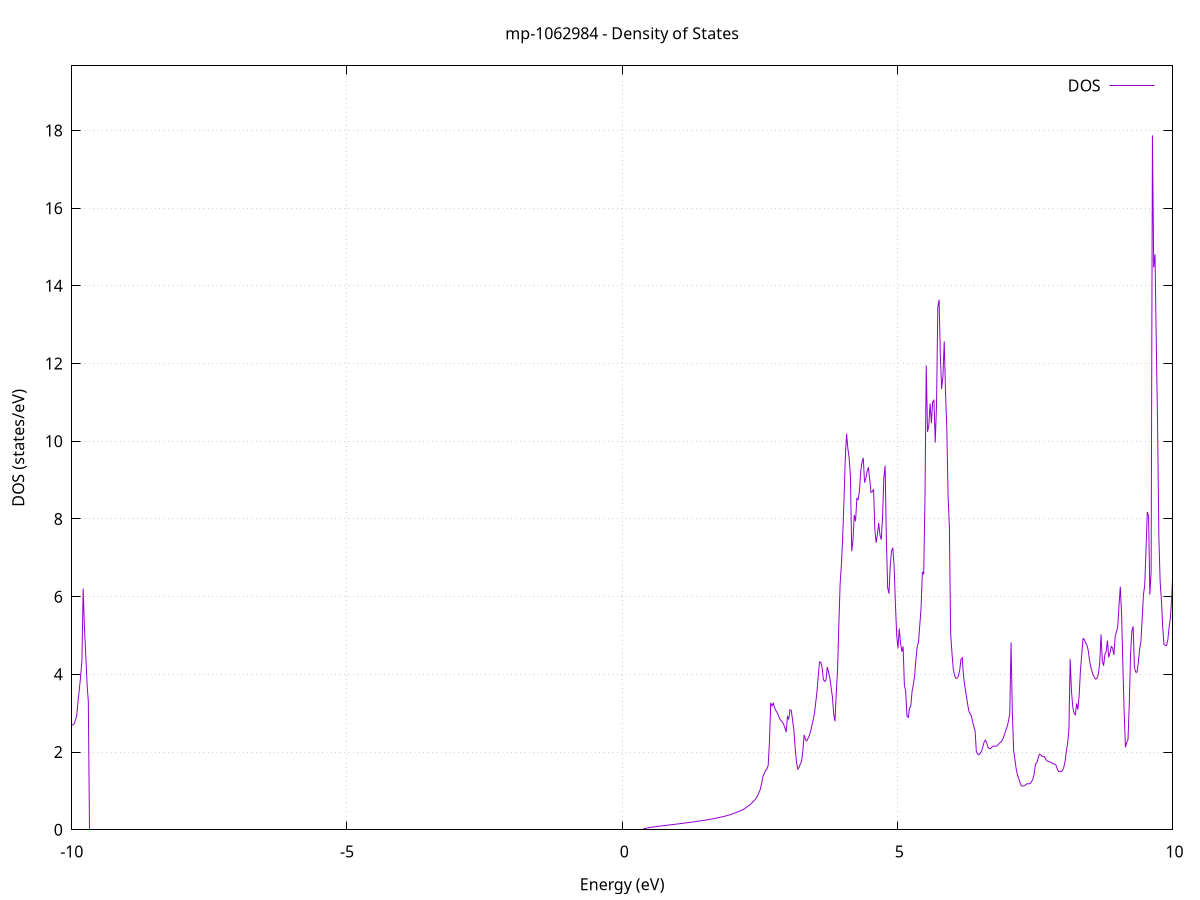 set title 'mp-1062984 - Density of States'
set xlabel 'Energy (eV)'
set ylabel 'DOS (states/eV)'
set grid
set xrange [-10:10]
set yrange [0:19.662]
set xzeroaxis lt -1
set terminal png size 800,600
set output 'mp-1062984_dos_gnuplot.png'
plot '-' using 1:2 with lines title 'DOS'
-33.961800 0.000000
-33.938400 0.000000
-33.915100 0.000000
-33.891700 0.000000
-33.868400 0.000000
-33.845000 0.000000
-33.821700 0.000000
-33.798300 0.000000
-33.775000 0.000000
-33.751600 0.000000
-33.728300 0.000000
-33.704900 0.000000
-33.681600 0.000000
-33.658200 0.000000
-33.634900 0.000000
-33.611500 0.000000
-33.588200 0.000000
-33.564800 0.000000
-33.541500 0.000000
-33.518100 0.000000
-33.494800 0.000000
-33.471400 0.000000
-33.448000 0.000000
-33.424700 0.000000
-33.401300 0.000000
-33.378000 0.000000
-33.354600 0.000000
-33.331300 0.000000
-33.307900 0.000000
-33.284600 0.000000
-33.261200 0.000000
-33.237900 0.000000
-33.214500 0.000000
-33.191200 0.000000
-33.167800 0.000000
-33.144500 0.000000
-33.121100 0.000000
-33.097800 0.000000
-33.074400 0.000000
-33.051100 0.000000
-33.027700 0.000000
-33.004400 0.000000
-32.981000 0.000000
-32.957700 0.000000
-32.934300 0.000000
-32.911000 0.000000
-32.887600 0.000000
-32.864300 0.000000
-32.840900 0.000000
-32.817600 0.000000
-32.794200 0.000000
-32.770900 0.000000
-32.747500 0.000000
-32.724200 0.000000
-32.700800 0.000000
-32.677500 0.000000
-32.654100 0.000000
-32.630700 0.000000
-32.607400 0.000000
-32.584000 0.000000
-32.560700 0.000000
-32.537300 0.000000
-32.514000 0.000000
-32.490600 0.000000
-32.467300 0.000000
-32.443900 0.000000
-32.420600 0.000000
-32.397200 0.000000
-32.373900 0.000000
-32.350500 0.000000
-32.327200 0.000000
-32.303800 0.000000
-32.280500 0.000000
-32.257100 0.000000
-32.233800 0.000000
-32.210400 0.000000
-32.187100 0.000000
-32.163700 0.000000
-32.140400 0.000000
-32.117000 0.000000
-32.093700 0.000000
-32.070300 0.000000
-32.047000 0.000000
-32.023600 0.000000
-32.000300 0.000000
-31.976900 0.000000
-31.953600 0.000000
-31.930200 0.000000
-31.906900 0.000000
-31.883500 0.000000
-31.860200 0.000000
-31.836800 2.226800
-31.813500 12.137300
-31.790100 16.384200
-31.766700 34.181900
-31.743400 15.515200
-31.720000 11.515100
-31.696700 0.000000
-31.673300 0.000000
-31.650000 0.000000
-31.626600 0.000000
-31.603300 0.000000
-31.579900 0.000000
-31.556600 0.000000
-31.533200 0.000000
-31.509900 0.000000
-31.486500 0.000000
-31.463200 0.000000
-31.439800 0.000000
-31.416500 0.000000
-31.393100 0.000000
-31.369800 0.000000
-31.346400 0.000000
-31.323100 0.000000
-31.299700 0.000000
-31.276400 0.000000
-31.253000 0.000000
-31.229700 0.000000
-31.206300 0.000000
-31.183000 0.000000
-31.159600 0.000000
-31.136300 0.000000
-31.112900 0.000000
-31.089600 0.000000
-31.066200 0.000000
-31.042900 0.000000
-31.019500 0.000000
-30.996200 0.000000
-30.972800 0.000000
-30.949400 0.000000
-30.926100 0.000000
-30.902700 0.000000
-30.879400 0.000000
-30.856000 0.000000
-30.832700 0.000000
-30.809300 0.000000
-30.786000 0.000000
-30.762600 0.000000
-30.739300 0.000000
-30.715900 0.000000
-30.692600 0.000000
-30.669200 0.000000
-30.645900 0.000000
-30.622500 0.000000
-30.599200 0.000000
-30.575800 0.000000
-30.552500 0.000000
-30.529100 0.000000
-30.505800 0.000000
-30.482400 0.000000
-30.459100 0.000000
-30.435700 0.000000
-30.412400 0.000000
-30.389000 0.000000
-30.365700 0.000000
-30.342300 0.000000
-30.319000 0.000000
-30.295600 0.000000
-30.272300 0.000000
-30.248900 0.000000
-30.225600 0.000000
-30.202200 0.000000
-30.178900 0.000000
-30.155500 0.000000
-30.132100 0.000000
-30.108800 0.000000
-30.085400 0.000000
-30.062100 0.000000
-30.038700 0.000000
-30.015400 0.000000
-29.992000 0.000000
-29.968700 0.000000
-29.945300 0.000000
-29.922000 0.000000
-29.898600 0.000000
-29.875300 0.000000
-29.851900 0.000000
-29.828600 0.000000
-29.805200 0.000000
-29.781900 0.000000
-29.758500 0.000000
-29.735200 0.000000
-29.711800 0.000000
-29.688500 0.000000
-29.665100 0.000000
-29.641800 0.000000
-29.618400 0.000000
-29.595100 0.000000
-29.571700 0.000000
-29.548400 0.000000
-29.525000 0.000000
-29.501700 0.000000
-29.478300 0.000000
-29.455000 0.000000
-29.431600 0.000000
-29.408300 0.000000
-29.384900 0.000000
-29.361600 0.000000
-29.338200 0.000000
-29.314800 0.000000
-29.291500 0.000000
-29.268100 0.000000
-29.244800 0.000000
-29.221400 0.000000
-29.198100 0.000000
-29.174700 0.000000
-29.151400 0.000000
-29.128000 0.000000
-29.104700 0.000000
-29.081300 0.000000
-29.058000 0.000000
-29.034600 0.000000
-29.011300 0.000000
-28.987900 0.000000
-28.964600 0.000000
-28.941200 0.000000
-28.917900 0.000000
-28.894500 0.000000
-28.871200 0.000000
-28.847800 0.000000
-28.824500 0.000000
-28.801100 0.000000
-28.777800 0.000000
-28.754400 0.000000
-28.731100 0.000000
-28.707700 0.000000
-28.684400 0.000000
-28.661000 0.000000
-28.637700 0.000000
-28.614300 0.000000
-28.591000 0.000000
-28.567600 0.000000
-28.544300 0.000000
-28.520900 0.000000
-28.497600 0.000000
-28.474200 0.000000
-28.450800 0.000000
-28.427500 0.000000
-28.404100 0.000000
-28.380800 0.000000
-28.357400 0.000000
-28.334100 0.000000
-28.310700 0.000000
-28.287400 0.000000
-28.264000 0.000000
-28.240700 0.000000
-28.217300 0.000000
-28.194000 0.000000
-28.170600 0.000000
-28.147300 0.000000
-28.123900 0.000000
-28.100600 0.000000
-28.077200 0.000000
-28.053900 0.000000
-28.030500 0.000000
-28.007200 0.000000
-27.983800 0.000000
-27.960500 0.000000
-27.937100 0.000000
-27.913800 0.000000
-27.890400 0.000000
-27.867100 0.000000
-27.843700 0.000000
-27.820400 0.000000
-27.797000 0.000000
-27.773700 0.000000
-27.750300 0.000000
-27.727000 0.000000
-27.703600 0.000000
-27.680300 0.000000
-27.656900 0.000000
-27.633500 0.000000
-27.610200 0.000000
-27.586800 0.000000
-27.563500 0.000000
-27.540100 0.000000
-27.516800 0.000000
-27.493400 0.000000
-27.470100 0.000000
-27.446700 0.000000
-27.423400 0.000000
-27.400000 0.000000
-27.376700 0.000000
-27.353300 0.000000
-27.330000 0.000000
-27.306600 0.000000
-27.283300 0.000000
-27.259900 0.000000
-27.236600 0.000000
-27.213200 0.000000
-27.189900 0.000000
-27.166500 0.000000
-27.143200 0.000000
-27.119800 0.000000
-27.096500 0.000000
-27.073100 0.000000
-27.049800 0.000000
-27.026400 0.000000
-27.003100 0.000000
-26.979700 0.000000
-26.956400 0.000000
-26.933000 0.000000
-26.909700 0.000000
-26.886300 0.000000
-26.863000 0.000000
-26.839600 0.000000
-26.816200 0.000000
-26.792900 0.000000
-26.769500 0.000000
-26.746200 0.000000
-26.722800 0.000000
-26.699500 0.000000
-26.676100 0.000000
-26.652800 0.000000
-26.629400 0.000000
-26.606100 0.000000
-26.582700 0.000000
-26.559400 0.000000
-26.536000 0.000000
-26.512700 0.000000
-26.489300 0.000000
-26.466000 0.000000
-26.442600 0.000000
-26.419300 0.000000
-26.395900 0.000000
-26.372600 0.000000
-26.349200 0.000000
-26.325900 0.000000
-26.302500 0.000000
-26.279200 0.000000
-26.255800 0.000000
-26.232500 0.000000
-26.209100 0.000000
-26.185800 0.000000
-26.162400 0.000000
-26.139100 0.000000
-26.115700 0.000000
-26.092400 0.000000
-26.069000 0.000000
-26.045700 0.000000
-26.022300 0.000000
-25.998900 0.000000
-25.975600 0.000000
-25.952200 0.000000
-25.928900 0.000000
-25.905500 0.000000
-25.882200 0.000000
-25.858800 0.000000
-25.835500 0.000000
-25.812100 0.000000
-25.788800 0.000000
-25.765400 0.000000
-25.742100 0.000000
-25.718700 0.000000
-25.695400 0.000000
-25.672000 0.000000
-25.648700 0.000000
-25.625300 0.000000
-25.602000 0.000000
-25.578600 0.000000
-25.555300 0.000000
-25.531900 0.000000
-25.508600 0.000000
-25.485200 0.000000
-25.461900 0.000000
-25.438500 0.000000
-25.415200 0.000000
-25.391800 0.000000
-25.368500 0.000000
-25.345100 0.000000
-25.321800 0.000000
-25.298400 0.000000
-25.275100 0.000000
-25.251700 0.000000
-25.228400 0.000000
-25.205000 0.000000
-25.181600 0.000000
-25.158300 0.000000
-25.134900 0.000000
-25.111600 0.000000
-25.088200 0.000000
-25.064900 0.000000
-25.041500 0.000000
-25.018200 0.000000
-24.994800 0.000000
-24.971500 0.000000
-24.948100 0.000000
-24.924800 0.000000
-24.901400 0.000000
-24.878100 0.000000
-24.854700 0.000000
-24.831400 0.000000
-24.808000 0.000000
-24.784700 0.000000
-24.761300 0.000000
-24.738000 0.000000
-24.714600 0.000000
-24.691300 0.000000
-24.667900 0.000000
-24.644600 0.000000
-24.621200 0.000000
-24.597900 0.000000
-24.574500 0.000000
-24.551200 0.000000
-24.527800 0.000000
-24.504500 0.000000
-24.481100 0.000000
-24.457800 0.000000
-24.434400 0.000000
-24.411100 0.000000
-24.387700 0.000000
-24.364400 0.000000
-24.341000 0.000000
-24.317600 0.000000
-24.294300 0.000000
-24.270900 0.000000
-24.247600 0.000000
-24.224200 0.000000
-24.200900 0.000000
-24.177500 0.000000
-24.154200 0.000000
-24.130800 0.000000
-24.107500 0.000000
-24.084100 0.000000
-24.060800 0.000000
-24.037400 0.000000
-24.014100 0.000000
-23.990700 0.000000
-23.967400 0.000000
-23.944000 0.000000
-23.920700 0.000000
-23.897300 0.000000
-23.874000 0.000000
-23.850600 0.000000
-23.827300 0.000000
-23.803900 0.000000
-23.780600 0.000000
-23.757200 0.000000
-23.733900 0.000000
-23.710500 0.000000
-23.687200 0.000000
-23.663800 0.000000
-23.640500 0.000000
-23.617100 0.000000
-23.593800 0.000000
-23.570400 0.000000
-23.547100 0.000000
-23.523700 0.000000
-23.500300 0.000000
-23.477000 0.000000
-23.453600 0.000000
-23.430300 0.000000
-23.406900 0.000000
-23.383600 0.000000
-23.360200 0.000000
-23.336900 0.000000
-23.313500 0.000000
-23.290200 0.000000
-23.266800 0.000000
-23.243500 0.000000
-23.220100 0.000000
-23.196800 0.000000
-23.173400 0.000000
-23.150100 0.000000
-23.126700 0.000000
-23.103400 0.000000
-23.080000 0.000000
-23.056700 0.000000
-23.033300 0.000000
-23.010000 0.000000
-22.986600 0.000000
-22.963300 0.000000
-22.939900 0.000000
-22.916600 0.000000
-22.893200 0.000000
-22.869900 0.000000
-22.846500 0.000000
-22.823200 0.000000
-22.799800 0.000000
-22.776500 0.000000
-22.753100 0.000000
-22.729800 0.000000
-22.706400 0.000000
-22.683000 0.000000
-22.659700 0.000000
-22.636300 0.000000
-22.613000 0.000000
-22.589600 0.000000
-22.566300 0.000000
-22.542900 0.000000
-22.519600 0.000000
-22.496200 0.000000
-22.472900 0.000000
-22.449500 0.000000
-22.426200 0.000000
-22.402800 0.000000
-22.379500 0.000000
-22.356100 0.000000
-22.332800 0.000000
-22.309400 0.000000
-22.286100 0.000000
-22.262700 0.000000
-22.239400 0.000000
-22.216000 0.000000
-22.192700 0.000000
-22.169300 0.000000
-22.146000 0.000000
-22.122600 0.000000
-22.099300 0.000000
-22.075900 0.000000
-22.052600 0.000000
-22.029200 0.000000
-22.005900 0.000000
-21.982500 0.000000
-21.959200 0.000000
-21.935800 0.000000
-21.912500 0.000000
-21.889100 0.000000
-21.865700 0.000000
-21.842400 0.000000
-21.819000 0.000000
-21.795700 0.000000
-21.772300 0.000000
-21.749000 0.000000
-21.725600 0.000000
-21.702300 0.000000
-21.678900 0.000000
-21.655600 0.000000
-21.632200 0.000000
-21.608900 0.000000
-21.585500 0.000000
-21.562200 0.000000
-21.538800 0.000000
-21.515500 0.000000
-21.492100 0.000000
-21.468800 0.000000
-21.445400 0.000000
-21.422100 0.000000
-21.398700 0.000000
-21.375400 0.000000
-21.352000 0.000000
-21.328700 0.000000
-21.305300 0.000000
-21.282000 0.000000
-21.258600 0.000000
-21.235300 0.000000
-21.211900 0.000000
-21.188600 0.000000
-21.165200 0.000000
-21.141900 0.000000
-21.118500 0.000000
-21.095200 0.000000
-21.071800 0.000000
-21.048500 0.000000
-21.025100 0.000000
-21.001700 0.000000
-20.978400 0.000000
-20.955000 0.000000
-20.931700 0.000000
-20.908300 0.000000
-20.885000 0.000000
-20.861600 0.000000
-20.838300 0.000000
-20.814900 0.000000
-20.791600 0.000000
-20.768200 0.000000
-20.744900 0.000000
-20.721500 0.000000
-20.698200 0.000000
-20.674800 0.000000
-20.651500 0.000000
-20.628100 0.000000
-20.604800 0.000000
-20.581400 0.000000
-20.558100 0.000000
-20.534700 0.000000
-20.511400 0.000000
-20.488000 0.000000
-20.464700 0.000000
-20.441300 0.000000
-20.418000 0.000000
-20.394600 0.000000
-20.371300 0.000000
-20.347900 0.000000
-20.324600 0.000000
-20.301200 0.000000
-20.277900 0.000000
-20.254500 0.000000
-20.231200 0.000000
-20.207800 0.000000
-20.184400 0.000000
-20.161100 0.000000
-20.137700 0.000000
-20.114400 0.000000
-20.091000 0.000000
-20.067700 0.000000
-20.044300 0.000000
-20.021000 0.000000
-19.997600 0.000000
-19.974300 0.000000
-19.950900 0.000000
-19.927600 0.000000
-19.904200 0.000000
-19.880900 0.000000
-19.857500 0.000000
-19.834200 0.000000
-19.810800 0.000000
-19.787500 0.000000
-19.764100 0.000000
-19.740800 0.000000
-19.717400 0.000000
-19.694100 0.000000
-19.670700 0.000000
-19.647400 0.000000
-19.624000 0.000000
-19.600700 0.000000
-19.577300 0.000000
-19.554000 0.000000
-19.530600 0.000000
-19.507300 0.000000
-19.483900 0.000000
-19.460600 0.000000
-19.437200 0.000000
-19.413900 0.000000
-19.390500 0.000000
-19.367100 0.000000
-19.343800 0.000000
-19.320400 0.000000
-19.297100 0.000000
-19.273700 0.000000
-19.250400 0.000000
-19.227000 0.000000
-19.203700 0.000000
-19.180300 0.000000
-19.157000 0.000000
-19.133600 0.000000
-19.110300 0.000000
-19.086900 0.000000
-19.063600 0.000000
-19.040200 0.000000
-19.016900 0.000000
-18.993500 0.000000
-18.970200 0.000000
-18.946800 0.000000
-18.923500 0.000000
-18.900100 0.000000
-18.876800 0.000000
-18.853400 0.000000
-18.830100 0.000000
-18.806700 0.000000
-18.783400 0.000000
-18.760000 0.000000
-18.736700 0.000000
-18.713300 0.000000
-18.690000 0.000000
-18.666600 0.000000
-18.643300 0.000000
-18.619900 0.000000
-18.596600 0.000000
-18.573200 0.000000
-18.549800 0.000000
-18.526500 0.000000
-18.503100 0.000000
-18.479800 0.000000
-18.456400 0.000000
-18.433100 0.000000
-18.409700 0.000000
-18.386400 0.000000
-18.363000 0.000000
-18.339700 0.000000
-18.316300 0.000000
-18.293000 0.000000
-18.269600 0.000000
-18.246300 0.000000
-18.222900 0.000000
-18.199600 0.000000
-18.176200 0.000000
-18.152900 0.000000
-18.129500 0.000000
-18.106200 0.000000
-18.082800 0.000000
-18.059500 0.000000
-18.036100 0.000000
-18.012800 0.000000
-17.989400 0.000000
-17.966100 0.000000
-17.942700 0.000000
-17.919400 0.000000
-17.896000 0.000000
-17.872700 0.000000
-17.849300 0.000000
-17.826000 0.000000
-17.802600 0.000000
-17.779300 0.000000
-17.755900 0.000000
-17.732600 0.000000
-17.709200 0.000000
-17.685800 0.000000
-17.662500 0.000000
-17.639100 0.000000
-17.615800 0.000000
-17.592400 0.000000
-17.569100 0.000000
-17.545700 0.000000
-17.522400 0.000000
-17.499000 0.000000
-17.475700 0.000000
-17.452300 0.000000
-17.429000 0.000000
-17.405600 0.000000
-17.382300 0.000000
-17.358900 0.000000
-17.335600 0.000000
-17.312200 0.000000
-17.288900 0.000000
-17.265500 0.000000
-17.242200 0.000000
-17.218800 0.000000
-17.195500 0.000000
-17.172100 0.000000
-17.148800 0.000000
-17.125400 0.000000
-17.102100 0.000000
-17.078700 0.000000
-17.055400 0.000000
-17.032000 0.000000
-17.008700 0.000000
-16.985300 0.000000
-16.962000 0.000000
-16.938600 0.000000
-16.915300 0.000000
-16.891900 0.000000
-16.868500 0.000000
-16.845200 0.000000
-16.821800 0.000000
-16.798500 0.000000
-16.775100 0.000000
-16.751800 0.000000
-16.728400 0.000000
-16.705100 0.000000
-16.681700 0.000000
-16.658400 0.000000
-16.635000 0.000000
-16.611700 0.000000
-16.588300 0.000000
-16.565000 0.000000
-16.541600 0.000000
-16.518300 0.000000
-16.494900 0.000000
-16.471600 0.000000
-16.448200 0.000000
-16.424900 0.000000
-16.401500 0.000000
-16.378200 0.000000
-16.354800 0.000000
-16.331500 0.000000
-16.308100 0.000000
-16.284800 0.000000
-16.261400 0.000000
-16.238100 0.000000
-16.214700 0.000000
-16.191400 0.000000
-16.168000 0.000000
-16.144700 0.000000
-16.121300 0.000000
-16.098000 0.000000
-16.074600 0.000000
-16.051200 0.000000
-16.027900 0.000000
-16.004500 0.000000
-15.981200 0.000000
-15.957800 0.000000
-15.934500 0.000000
-15.911100 0.000000
-15.887800 0.000000
-15.864400 0.000000
-15.841100 0.000000
-15.817700 0.000000
-15.794400 0.000000
-15.771000 0.000000
-15.747700 0.000000
-15.724300 0.000000
-15.701000 0.000000
-15.677600 0.000000
-15.654300 0.000000
-15.630900 0.000000
-15.607600 0.000000
-15.584200 0.000000
-15.560900 0.000000
-15.537500 0.000000
-15.514200 0.000000
-15.490800 0.000000
-15.467500 0.000000
-15.444100 0.000000
-15.420800 0.000000
-15.397400 0.000000
-15.374100 0.000000
-15.350700 0.000000
-15.327400 0.000000
-15.304000 0.000000
-15.280700 0.000000
-15.257300 0.000000
-15.233900 0.000000
-15.210600 0.000000
-15.187200 0.000000
-15.163900 0.000000
-15.140500 0.000000
-15.117200 0.000000
-15.093800 0.000000
-15.070500 0.000000
-15.047100 0.000000
-15.023800 0.000000
-15.000400 0.000000
-14.977100 0.000000
-14.953700 0.000000
-14.930400 0.000000
-14.907000 0.000000
-14.883700 0.000000
-14.860300 0.000000
-14.837000 0.000000
-14.813600 0.000000
-14.790300 0.000000
-14.766900 0.000000
-14.743600 0.000000
-14.720200 0.000000
-14.696900 0.000000
-14.673500 0.000000
-14.650200 0.000000
-14.626800 0.000000
-14.603500 0.000000
-14.580100 0.000000
-14.556800 0.000000
-14.533400 0.000000
-14.510100 0.000000
-14.486700 0.000000
-14.463400 0.000000
-14.440000 0.000000
-14.416700 0.000000
-14.393300 0.000000
-14.369900 0.000000
-14.346600 0.000000
-14.323200 0.000000
-14.299900 0.000000
-14.276500 0.000000
-14.253200 0.000000
-14.229800 0.000000
-14.206500 0.000000
-14.183100 0.000000
-14.159800 0.000000
-14.136400 0.000000
-14.113100 0.000000
-14.089700 0.000000
-14.066400 0.000000
-14.043000 0.000000
-14.019700 0.000000
-13.996300 0.000000
-13.973000 0.000000
-13.949600 0.000000
-13.926300 0.000000
-13.902900 0.000000
-13.879600 0.000000
-13.856200 0.000000
-13.832900 0.000000
-13.809500 0.000000
-13.786200 0.000000
-13.762800 0.000000
-13.739500 0.000000
-13.716100 0.000000
-13.692800 0.000000
-13.669400 0.000000
-13.646100 0.000000
-13.622700 0.000000
-13.599400 0.000000
-13.576000 0.000000
-13.552600 0.000000
-13.529300 0.000000
-13.505900 0.000000
-13.482600 0.000000
-13.459200 0.000000
-13.435900 0.000000
-13.412500 0.000000
-13.389200 0.000000
-13.365800 0.000000
-13.342500 0.000000
-13.319100 0.000000
-13.295800 0.000000
-13.272400 0.000000
-13.249100 0.000000
-13.225700 0.000000
-13.202400 0.000000
-13.179000 0.000000
-13.155700 0.000000
-13.132300 0.000000
-13.109000 0.000000
-13.085600 0.000000
-13.062300 0.000000
-13.038900 0.000000
-13.015600 0.000000
-12.992200 0.000000
-12.968900 0.000000
-12.945500 0.000000
-12.922200 0.000000
-12.898800 0.000000
-12.875500 0.000000
-12.852100 0.000000
-12.828800 0.000000
-12.805400 0.000000
-12.782100 0.000000
-12.758700 0.000000
-12.735300 0.000000
-12.712000 0.000000
-12.688600 0.000000
-12.665300 0.000000
-12.641900 0.000000
-12.618600 0.000000
-12.595200 0.000000
-12.571900 0.000000
-12.548500 0.000000
-12.525200 0.000000
-12.501800 0.000000
-12.478500 0.000000
-12.455100 0.000000
-12.431800 0.000000
-12.408400 0.000000
-12.385100 0.000000
-12.361700 0.000000
-12.338400 0.000000
-12.315000 0.000000
-12.291700 0.000000
-12.268300 0.000000
-12.245000 0.000000
-12.221600 0.000000
-12.198300 0.000000
-12.174900 0.000000
-12.151600 0.000000
-12.128200 0.000000
-12.104900 0.000000
-12.081500 0.000000
-12.058200 0.000000
-12.034800 0.000000
-12.011500 0.000000
-11.988100 0.000000
-11.964800 0.000000
-11.941400 0.000000
-11.918000 0.000000
-11.894700 0.000000
-11.871300 0.000000
-11.848000 0.000000
-11.824600 0.000000
-11.801300 0.000000
-11.777900 0.000000
-11.754600 0.000000
-11.731200 0.000000
-11.707900 0.000000
-11.684500 0.000000
-11.661200 0.000000
-11.637800 0.000000
-11.614500 0.000000
-11.591100 0.000000
-11.567800 0.000000
-11.544400 0.000000
-11.521100 0.000000
-11.497700 0.000000
-11.474400 0.000000
-11.451000 0.000000
-11.427700 0.000000
-11.404300 0.000000
-11.381000 0.000000
-11.357600 0.000000
-11.334300 0.000000
-11.310900 0.000000
-11.287600 0.000000
-11.264200 0.000000
-11.240900 0.000000
-11.217500 0.000000
-11.194200 0.000000
-11.170800 0.000000
-11.147500 0.000000
-11.124100 0.000000
-11.100800 0.000000
-11.077400 0.000000
-11.054000 0.000000
-11.030700 0.000000
-11.007300 0.000000
-10.984000 0.000000
-10.960600 0.000000
-10.937300 3.725600
-10.913900 3.326500
-10.890600 3.837100
-10.867200 3.883900
-10.843900 5.540700
-10.820500 6.101600
-10.797200 5.324600
-10.773800 4.244400
-10.750500 3.999800
-10.727100 4.029300
-10.703800 4.385300
-10.680400 4.732500
-10.657100 4.534100
-10.633700 5.498400
-10.610400 5.352700
-10.587000 4.780100
-10.563700 4.593600
-10.540300 4.820900
-10.517000 4.302700
-10.493600 4.791600
-10.470300 6.038500
-10.446900 7.047000
-10.423600 8.145600
-10.400200 11.884400
-10.376900 12.350800
-10.353500 12.482000
-10.330200 7.981100
-10.306800 9.979800
-10.283500 9.888200
-10.260100 2.522100
-10.236700 2.410400
-10.213400 2.413200
-10.190000 2.380700
-10.166700 2.649900
-10.143300 2.306800
-10.120000 2.373100
-10.096600 2.358300
-10.073300 2.398200
-10.049900 2.420100
-10.026600 2.532900
-10.003200 2.702700
-9.979900 2.699800
-9.956500 2.726000
-9.933200 2.824400
-9.909800 2.944500
-9.886500 3.319200
-9.863100 3.609500
-9.839800 3.950700
-9.816400 4.339600
-9.793100 6.207400
-9.769700 5.188600
-9.746400 4.509700
-9.723000 3.758000
-9.699700 3.302600
-9.676300 0.000000
-9.653000 0.000000
-9.629600 0.000000
-9.606300 0.000000
-9.582900 0.000000
-9.559600 0.000000
-9.536200 0.000000
-9.512900 0.000000
-9.489500 0.000000
-9.466200 0.000000
-9.442800 0.000000
-9.419400 0.000000
-9.396100 0.000000
-9.372700 0.000000
-9.349400 0.000000
-9.326000 0.000000
-9.302700 0.000000
-9.279300 0.000000
-9.256000 0.000000
-9.232600 0.000000
-9.209300 0.000000
-9.185900 0.000000
-9.162600 0.000000
-9.139200 0.000000
-9.115900 0.000000
-9.092500 0.000000
-9.069200 0.000000
-9.045800 0.000000
-9.022500 0.000000
-8.999100 0.000000
-8.975800 0.000000
-8.952400 0.000000
-8.929100 0.000000
-8.905700 0.000000
-8.882400 0.000000
-8.859000 0.000000
-8.835700 0.000000
-8.812300 0.000000
-8.789000 0.000000
-8.765600 0.000000
-8.742300 0.000000
-8.718900 0.000000
-8.695600 0.000000
-8.672200 0.000000
-8.648900 0.000000
-8.625500 0.000000
-8.602100 0.000000
-8.578800 0.000000
-8.555400 0.000000
-8.532100 0.000000
-8.508700 0.000000
-8.485400 0.000000
-8.462000 0.000000
-8.438700 0.000000
-8.415300 0.000000
-8.392000 0.000000
-8.368600 0.000000
-8.345300 0.000000
-8.321900 0.000000
-8.298600 0.000000
-8.275200 0.000000
-8.251900 0.000000
-8.228500 0.000000
-8.205200 0.000000
-8.181800 0.000000
-8.158500 0.000000
-8.135100 0.000000
-8.111800 0.000000
-8.088400 0.000000
-8.065100 0.000000
-8.041700 0.000000
-8.018400 0.000000
-7.995000 0.000000
-7.971700 0.000000
-7.948300 0.000000
-7.925000 0.000000
-7.901600 0.000000
-7.878300 0.000000
-7.854900 0.000000
-7.831600 0.000000
-7.808200 0.000000
-7.784900 0.000000
-7.761500 0.000000
-7.738100 0.000000
-7.714800 0.000000
-7.691400 0.000000
-7.668100 0.000000
-7.644700 0.000000
-7.621400 0.000000
-7.598000 0.000000
-7.574700 0.000000
-7.551300 0.000000
-7.528000 0.000000
-7.504600 0.000000
-7.481300 0.000000
-7.457900 0.000000
-7.434600 0.000000
-7.411200 0.000000
-7.387900 0.000000
-7.364500 0.000000
-7.341200 0.000000
-7.317800 0.000000
-7.294500 0.000000
-7.271100 0.000000
-7.247800 0.000000
-7.224400 0.000000
-7.201100 0.000000
-7.177700 0.000000
-7.154400 0.000000
-7.131000 0.000000
-7.107700 0.000000
-7.084300 0.000000
-7.061000 0.000000
-7.037600 0.000000
-7.014300 0.000000
-6.990900 0.000000
-6.967600 0.000000
-6.944200 0.000000
-6.920800 0.000000
-6.897500 0.000000
-6.874100 0.000000
-6.850800 0.000000
-6.827400 0.000000
-6.804100 0.000000
-6.780700 0.000000
-6.757400 0.000000
-6.734000 0.000000
-6.710700 0.000000
-6.687300 0.000000
-6.664000 0.000000
-6.640600 0.000000
-6.617300 0.000000
-6.593900 0.000000
-6.570600 0.000000
-6.547200 0.000000
-6.523900 0.000000
-6.500500 0.000000
-6.477200 0.000000
-6.453800 0.000000
-6.430500 0.000000
-6.407100 0.000000
-6.383800 0.000000
-6.360400 0.000000
-6.337100 0.000000
-6.313700 0.000000
-6.290400 0.000000
-6.267000 0.000000
-6.243700 0.000000
-6.220300 0.000000
-6.197000 0.000000
-6.173600 0.000000
-6.150300 0.000000
-6.126900 0.000000
-6.103500 0.000000
-6.080200 0.000000
-6.056800 0.000000
-6.033500 0.000000
-6.010100 0.000000
-5.986800 0.000000
-5.963400 0.000000
-5.940100 0.000000
-5.916700 0.000000
-5.893400 0.000000
-5.870000 0.000000
-5.846700 0.000000
-5.823300 0.000000
-5.800000 0.000000
-5.776600 0.000000
-5.753300 0.000000
-5.729900 0.000000
-5.706600 0.000000
-5.683200 0.000000
-5.659900 0.000000
-5.636500 0.000000
-5.613200 0.000000
-5.589800 0.000000
-5.566500 0.000000
-5.543100 0.000000
-5.519800 0.000000
-5.496400 0.000000
-5.473100 0.000000
-5.449700 0.000000
-5.426400 0.000000
-5.403000 0.000000
-5.379700 0.000000
-5.356300 0.000000
-5.333000 0.000000
-5.309600 0.000000
-5.286200 0.000000
-5.262900 0.000000
-5.239500 0.000000
-5.216200 0.000000
-5.192800 0.000000
-5.169500 0.000000
-5.146100 0.000000
-5.122800 0.000000
-5.099400 0.000000
-5.076100 0.000000
-5.052700 0.000000
-5.029400 0.000000
-5.006000 0.000000
-4.982700 0.000000
-4.959300 0.000000
-4.936000 0.000000
-4.912600 0.000000
-4.889300 0.000000
-4.865900 0.000000
-4.842600 0.000000
-4.819200 0.000000
-4.795900 0.000000
-4.772500 0.000000
-4.749200 0.000000
-4.725800 0.000000
-4.702500 0.000000
-4.679100 0.000000
-4.655800 0.000000
-4.632400 0.000000
-4.609100 0.000000
-4.585700 0.000000
-4.562400 0.000000
-4.539000 0.000000
-4.515700 0.000000
-4.492300 0.000000
-4.468900 0.000000
-4.445600 0.000000
-4.422200 0.000000
-4.398900 0.000000
-4.375500 0.000000
-4.352200 0.000000
-4.328800 0.000000
-4.305500 0.000000
-4.282100 0.000000
-4.258800 0.000000
-4.235400 0.000000
-4.212100 0.000000
-4.188700 0.000000
-4.165400 0.000000
-4.142000 0.000000
-4.118700 0.000000
-4.095300 0.000000
-4.072000 0.000000
-4.048600 0.000000
-4.025300 0.000000
-4.001900 0.000000
-3.978600 0.000000
-3.955200 0.000000
-3.931900 0.000000
-3.908500 0.000000
-3.885200 0.000000
-3.861800 0.000000
-3.838500 0.000000
-3.815100 0.000000
-3.791800 0.000000
-3.768400 0.000000
-3.745100 0.000000
-3.721700 0.000000
-3.698400 0.000000
-3.675000 0.000000
-3.651700 0.000000
-3.628300 0.000000
-3.604900 0.000000
-3.581600 0.000000
-3.558200 0.000000
-3.534900 0.000000
-3.511500 0.000000
-3.488200 0.000000
-3.464800 0.000000
-3.441500 0.000000
-3.418100 0.000000
-3.394800 0.000000
-3.371400 0.000000
-3.348100 0.000000
-3.324700 0.000000
-3.301400 0.000000
-3.278000 0.000000
-3.254700 0.000000
-3.231300 0.000000
-3.208000 0.000000
-3.184600 0.000000
-3.161300 0.000000
-3.137900 0.000000
-3.114600 0.000000
-3.091200 0.000000
-3.067900 0.000000
-3.044500 0.000000
-3.021200 0.000000
-2.997800 0.000000
-2.974500 0.000000
-2.951100 0.000000
-2.927800 0.000000
-2.904400 0.000000
-2.881100 0.000000
-2.857700 0.000000
-2.834400 0.000000
-2.811000 0.000000
-2.787600 0.000000
-2.764300 0.000000
-2.740900 0.000000
-2.717600 0.000000
-2.694200 0.000000
-2.670900 0.000000
-2.647500 0.000000
-2.624200 0.000000
-2.600800 0.000000
-2.577500 0.000000
-2.554100 0.000000
-2.530800 0.000000
-2.507400 0.000000
-2.484100 0.000000
-2.460700 0.000000
-2.437400 0.000000
-2.414000 0.000000
-2.390700 0.000000
-2.367300 0.000000
-2.344000 0.000000
-2.320600 0.000000
-2.297300 0.000000
-2.273900 0.000000
-2.250600 0.000000
-2.227200 0.000000
-2.203900 0.000000
-2.180500 0.000000
-2.157200 0.000000
-2.133800 0.000000
-2.110500 0.000000
-2.087100 0.000000
-2.063800 0.000000
-2.040400 0.000000
-2.017100 0.000000
-1.993700 0.000000
-1.970300 0.000000
-1.947000 0.000000
-1.923600 0.000000
-1.900300 0.000000
-1.876900 0.000000
-1.853600 0.000000
-1.830200 0.000000
-1.806900 0.000000
-1.783500 0.000000
-1.760200 0.000000
-1.736800 0.000000
-1.713500 0.000000
-1.690100 0.000000
-1.666800 0.000000
-1.643400 0.000000
-1.620100 0.000000
-1.596700 0.000000
-1.573400 0.000000
-1.550000 0.000000
-1.526700 0.000000
-1.503300 0.000000
-1.480000 0.000000
-1.456600 0.000000
-1.433300 0.000000
-1.409900 0.000000
-1.386600 0.000000
-1.363200 0.000000
-1.339900 0.000000
-1.316500 0.000000
-1.293200 0.000000
-1.269800 0.000000
-1.246500 0.000000
-1.223100 0.000000
-1.199800 0.000000
-1.176400 0.000000
-1.153000 0.000000
-1.129700 0.000000
-1.106300 0.000000
-1.083000 0.000000
-1.059600 0.000000
-1.036300 0.000000
-1.012900 0.000000
-0.989600 0.000000
-0.966200 0.000000
-0.942900 0.000000
-0.919500 0.000000
-0.896200 0.000000
-0.872800 0.000000
-0.849500 0.000000
-0.826100 0.000000
-0.802800 0.000000
-0.779400 0.000000
-0.756100 0.000000
-0.732700 0.000000
-0.709400 0.000000
-0.686000 0.000000
-0.662700 0.000000
-0.639300 0.000000
-0.616000 0.000000
-0.592600 0.000000
-0.569300 0.000000
-0.545900 0.000000
-0.522600 0.000000
-0.499200 0.000000
-0.475900 0.000000
-0.452500 0.000000
-0.429200 0.000000
-0.405800 0.000000
-0.382500 0.000000
-0.359100 0.000000
-0.335800 0.000000
-0.312400 0.000000
-0.289000 0.000000
-0.265700 0.000000
-0.242300 0.000000
-0.219000 0.000000
-0.195600 0.000000
-0.172300 0.000000
-0.148900 0.000000
-0.125600 0.000000
-0.102200 0.000000
-0.078900 0.000000
-0.055500 0.000000
-0.032200 0.000000
-0.008800 0.000000
0.014500 0.000000
0.037900 0.000000
0.061200 0.000000
0.084600 0.000000
0.107900 0.000000
0.131300 0.000000
0.154600 0.000000
0.178000 0.000000
0.201300 0.000000
0.224700 0.000000
0.248000 0.000000
0.271400 0.000000
0.294700 0.000000
0.318100 0.000000
0.341400 0.000000
0.364800 0.000000
0.388100 0.023200
0.411500 0.030700
0.434800 0.039300
0.458200 0.046200
0.481500 0.053000
0.504900 0.058300
0.528300 0.063700
0.551600 0.069400
0.575000 0.074400
0.598300 0.077200
0.621700 0.080700
0.645000 0.085600
0.668400 0.090700
0.691700 0.096000
0.715100 0.099900
0.738400 0.103600
0.761800 0.107600
0.785100 0.111500
0.808500 0.115800
0.831800 0.119800
0.855200 0.123300
0.878500 0.127200
0.901900 0.131300
0.925200 0.135300
0.948600 0.139400
0.971900 0.143700
0.995300 0.147800
1.018600 0.151400
1.042000 0.155300
1.065300 0.159400
1.088700 0.163700
1.112000 0.168000
1.135400 0.172300
1.158700 0.176600
1.182100 0.180800
1.205400 0.185000
1.228800 0.189400
1.252100 0.193800
1.275500 0.198300
1.298800 0.203000
1.322200 0.208000
1.345600 0.213100
1.368900 0.217700
1.392300 0.222500
1.415600 0.227200
1.439000 0.232000
1.462300 0.236900
1.485700 0.241900
1.509000 0.247000
1.532400 0.252300
1.555700 0.258000
1.579100 0.264100
1.602400 0.270500
1.625800 0.277000
1.649100 0.283700
1.672500 0.290500
1.695800 0.297300
1.719200 0.304300
1.742500 0.311400
1.765900 0.318000
1.789200 0.324900
1.812600 0.331900
1.835900 0.339100
1.859300 0.346400
1.882600 0.355200
1.906000 0.364700
1.929300 0.374400
1.952700 0.384200
1.976000 0.394900
1.999400 0.406400
2.022700 0.418700
2.046100 0.431200
2.069400 0.443700
2.092800 0.456600
2.116100 0.469800
2.139500 0.483400
2.162900 0.496900
2.186200 0.511300
2.209600 0.531200
2.232900 0.552700
2.256300 0.575300
2.279600 0.598900
2.303000 0.623300
2.326300 0.648600
2.349700 0.679800
2.373000 0.714000
2.396400 0.748400
2.419700 0.786000
2.443100 0.830500
2.466400 0.894000
2.489800 0.969900
2.513100 1.054500
2.536500 1.209500
2.559800 1.378900
2.583200 1.450700
2.606500 1.528100
2.629900 1.562500
2.653200 1.652700
2.676600 2.266500
2.699900 3.266600
2.723300 3.187200
2.746600 3.260100
2.770000 3.138800
2.793300 3.066900
2.816700 3.015800
2.840000 2.945000
2.863400 2.854800
2.886700 2.807600
2.910100 2.779600
2.933400 2.716600
2.956800 2.623000
2.980100 2.511800
3.003500 2.911900
3.026900 2.850700
3.050200 3.091400
3.073600 3.069000
3.096900 2.813800
3.120300 2.561600
3.143600 2.105200
3.167000 1.742400
3.190300 1.561600
3.213700 1.606300
3.237000 1.693400
3.260400 1.760700
3.283700 2.025900
3.307100 2.444600
3.330400 2.319200
3.353800 2.286000
3.377100 2.350700
3.400500 2.424400
3.423800 2.534100
3.447200 2.678000
3.470500 2.823700
3.493900 2.990700
3.517200 3.268200
3.540600 3.561300
3.563900 3.979400
3.587300 4.323200
3.610600 4.306800
3.634000 4.166200
3.657300 3.862900
3.680700 3.817100
3.704000 3.850600
3.727400 4.188700
3.750700 4.053400
3.774100 3.907000
3.797400 3.653200
3.820800 3.421500
3.844200 2.974200
3.867500 2.793000
3.890900 3.527900
3.914200 4.115000
3.937600 5.293900
3.960900 6.333200
3.984300 6.830500
4.007600 7.534000
4.031000 8.484200
4.054300 9.550200
4.077700 10.195000
4.101000 9.818600
4.124400 9.574500
4.147700 9.115800
4.171100 7.173100
4.194400 7.450700
4.217800 8.101500
4.241100 7.941200
4.264500 8.526900
4.287800 8.497800
4.311200 8.716300
4.334500 9.212400
4.357900 9.461900
4.381200 9.571100
4.404600 8.937100
4.427900 9.042000
4.451300 9.227200
4.474600 9.331900
4.498000 9.019400
4.521300 8.683300
4.544700 8.700000
4.568000 8.765000
4.591400 7.742600
4.614700 7.389400
4.638100 7.602800
4.661500 7.894200
4.684800 7.585200
4.708200 7.465700
4.731500 8.045500
4.754900 9.043700
4.778200 9.371900
4.801600 7.429700
4.824900 6.226100
4.848300 6.079100
4.871600 6.804600
4.895000 7.181500
4.918300 7.259300
4.941700 6.776400
4.965000 5.825900
4.988400 5.015800
5.011700 4.671900
5.035100 5.179000
5.058400 4.806800
5.081800 4.584300
5.105100 4.719700
5.128500 3.714700
5.151800 3.576900
5.175200 2.926900
5.198500 2.890300
5.221900 3.132200
5.245200 3.188000
5.268600 3.570800
5.291900 3.738300
5.315300 3.984700
5.338600 4.399000
5.362000 4.709500
5.385300 4.837200
5.408700 5.280400
5.432000 5.716500
5.455400 6.637900
5.478800 6.574900
5.502100 8.468900
5.525500 11.953900
5.548800 10.241100
5.572200 10.410600
5.595500 10.967900
5.618900 10.464100
5.642200 11.014400
5.665600 11.056200
5.688900 9.967700
5.712300 10.931100
5.735600 13.456800
5.759000 13.643200
5.782300 12.175600
5.805700 11.342500
5.829000 11.677300
5.852400 12.569700
5.875700 11.255000
5.899100 10.337800
5.922400 8.593800
5.945800 7.795700
5.969100 5.051500
5.992500 4.558400
6.015800 4.145400
6.039200 3.981100
6.062500 3.898800
6.085900 3.906900
6.109200 3.948500
6.132600 4.097800
6.155900 4.382700
6.179300 4.426500
6.202600 3.961000
6.226000 3.703600
6.249300 3.494800
6.272700 3.283900
6.296000 3.076300
6.319400 2.990900
6.342800 2.948000
6.366100 2.795500
6.389500 2.657500
6.412800 2.548200
6.436200 2.007000
6.459500 1.954600
6.482900 1.930000
6.506200 1.964900
6.529600 2.025300
6.552900 2.133000
6.576300 2.253000
6.599600 2.307900
6.623000 2.246100
6.646300 2.123600
6.669700 2.090600
6.693000 2.085000
6.716400 2.127800
6.739700 2.150200
6.763100 2.156800
6.786400 2.151200
6.809800 2.156700
6.833100 2.190800
6.856500 2.233100
6.879800 2.248800
6.903200 2.295600
6.926500 2.366000
6.949900 2.464700
6.973200 2.567800
6.996600 2.659900
7.019900 2.799200
7.043300 2.998800
7.066600 4.821200
7.090000 3.025000
7.113300 2.039400
7.136700 1.811700
7.160100 1.559800
7.183400 1.413400
7.206800 1.314800
7.230100 1.212100
7.253500 1.132100
7.276800 1.124700
7.300200 1.130400
7.323500 1.143800
7.346900 1.180600
7.370200 1.183500
7.393600 1.181700
7.416900 1.196200
7.440300 1.237900
7.463600 1.308400
7.487000 1.442800
7.510300 1.692800
7.533700 1.723500
7.557000 1.830200
7.580400 1.942100
7.603700 1.930000
7.627100 1.898900
7.650400 1.882500
7.673800 1.880900
7.697100 1.813900
7.720500 1.769900
7.743800 1.762400
7.767200 1.751100
7.790500 1.736300
7.813900 1.707100
7.837200 1.698500
7.860600 1.689200
7.883900 1.661900
7.907300 1.563900
7.930600 1.497500
7.954000 1.505500
7.977400 1.494100
8.000700 1.524800
8.024100 1.603200
8.047400 1.755400
8.070800 2.021300
8.094100 2.222600
8.117500 2.555400
8.140800 4.393200
8.164200 3.572900
8.187500 3.164800
8.210900 3.003500
8.234200 2.958800
8.257600 3.250700
8.280900 3.092300
8.304300 3.469900
8.327600 4.102400
8.351000 4.512600
8.374300 4.922700
8.397700 4.900500
8.421000 4.811300
8.444400 4.750900
8.467700 4.628600
8.491100 4.373300
8.514400 4.193800
8.537800 4.073000
8.561100 3.981200
8.584500 3.908200
8.607800 3.875900
8.631200 3.909300
8.654500 4.020000
8.677900 4.302000
8.701200 5.029500
8.724600 4.343200
8.747900 4.220400
8.771300 4.508000
8.794700 4.583700
8.818000 4.872300
8.841400 4.438300
8.864700 4.555900
8.888100 4.716800
8.911400 4.677000
8.934800 4.499900
8.958100 4.970000
8.981500 5.095500
9.004800 5.217700
9.028200 5.781300
9.051500 6.256300
9.074900 5.548800
9.098200 4.222200
9.121600 3.025000
9.144900 2.121800
9.168300 2.247500
9.191600 2.322900
9.215000 3.244000
9.238300 4.528500
9.261700 5.119200
9.285000 5.233800
9.308400 4.174500
9.331700 4.058700
9.355100 4.054100
9.378400 4.293300
9.401800 4.649300
9.425100 4.828800
9.448500 5.402500
9.471800 6.048900
9.495200 6.294600
9.518500 7.210000
9.541900 8.181700
9.565200 8.071300
9.588600 6.052300
9.611900 6.655700
9.635300 17.874900
9.658700 14.472700
9.682000 14.809200
9.705400 12.529500
9.728700 10.428300
9.752100 7.549500
9.775400 6.388400
9.798800 5.897700
9.822100 5.218000
9.845500 4.768600
9.868800 4.745600
9.892200 4.744500
9.915500 4.891600
9.938900 5.218800
9.962200 5.462400
9.985600 5.965100
10.008900 6.744900
10.032300 7.358200
10.055600 7.426700
10.079000 8.343300
10.102300 8.624400
10.125700 10.084800
10.149000 6.802300
10.172400 6.974300
10.195700 8.417600
10.219100 10.542200
10.242400 11.475900
10.265800 14.518200
10.289100 11.777200
10.312500 11.046700
10.335800 13.898200
10.359200 5.935700
10.382500 6.741800
10.405900 6.654300
10.429200 7.230400
10.452600 8.278300
10.476000 9.529700
10.499300 6.165500
10.522700 4.254000
10.546000 1.076900
10.569400 0.330600
10.592700 0.098100
10.616100 0.000400
10.639400 0.000000
10.662800 0.000000
10.686100 0.000000
10.709500 0.000000
10.732800 0.000000
10.756200 0.000000
10.779500 0.000000
10.802900 0.000000
10.826200 0.000000
10.849600 0.000000
10.872900 0.000000
10.896300 0.000000
10.919600 0.000000
10.943000 0.000000
10.966300 0.000000
10.989700 0.000000
11.013000 0.000000
11.036400 0.000000
11.059700 0.000000
11.083100 0.000000
11.106400 0.000000
11.129800 0.000000
11.153100 0.000000
11.176500 0.000000
11.199800 0.000000
11.223200 0.000000
11.246500 0.000000
11.269900 0.000000
11.293300 0.000000
11.316600 0.000000
11.340000 0.000000
11.363300 0.000000
11.386700 0.000000
11.410000 0.000000
11.433400 0.000000
11.456700 0.000000
11.480100 0.000000
11.503400 0.000000
11.526800 0.000000
11.550100 0.000000
11.573500 0.000000
11.596800 0.000000
11.620200 0.000000
11.643500 0.000000
11.666900 0.000000
11.690200 0.000000
11.713600 0.000000
11.736900 0.000000
11.760300 0.000000
11.783600 0.000000
11.807000 0.000000
11.830300 0.000000
11.853700 0.000000
11.877000 0.000000
11.900400 0.000000
11.923700 0.000000
11.947100 0.000000
11.970400 0.000000
11.993800 0.000000
12.017100 0.000000
12.040500 0.000000
12.063800 0.000000
12.087200 0.000000
12.110600 0.000000
12.133900 0.000000
12.157300 0.000000
12.180600 0.000000
12.204000 0.000000
12.227300 0.000000
12.250700 0.000000
12.274000 0.000000
12.297400 0.000000
12.320700 0.000000
12.344100 0.000000
12.367400 0.000000
12.390800 0.000000
12.414100 0.000000
12.437500 0.000000
12.460800 0.000000
12.484200 0.000000
12.507500 0.000000
12.530900 0.000000
12.554200 0.000000
12.577600 0.000000
12.600900 0.000000
12.624300 0.000000
12.647600 0.000000
12.671000 0.000000
12.694300 0.000000
12.717700 0.000000
12.741000 0.000000
e
